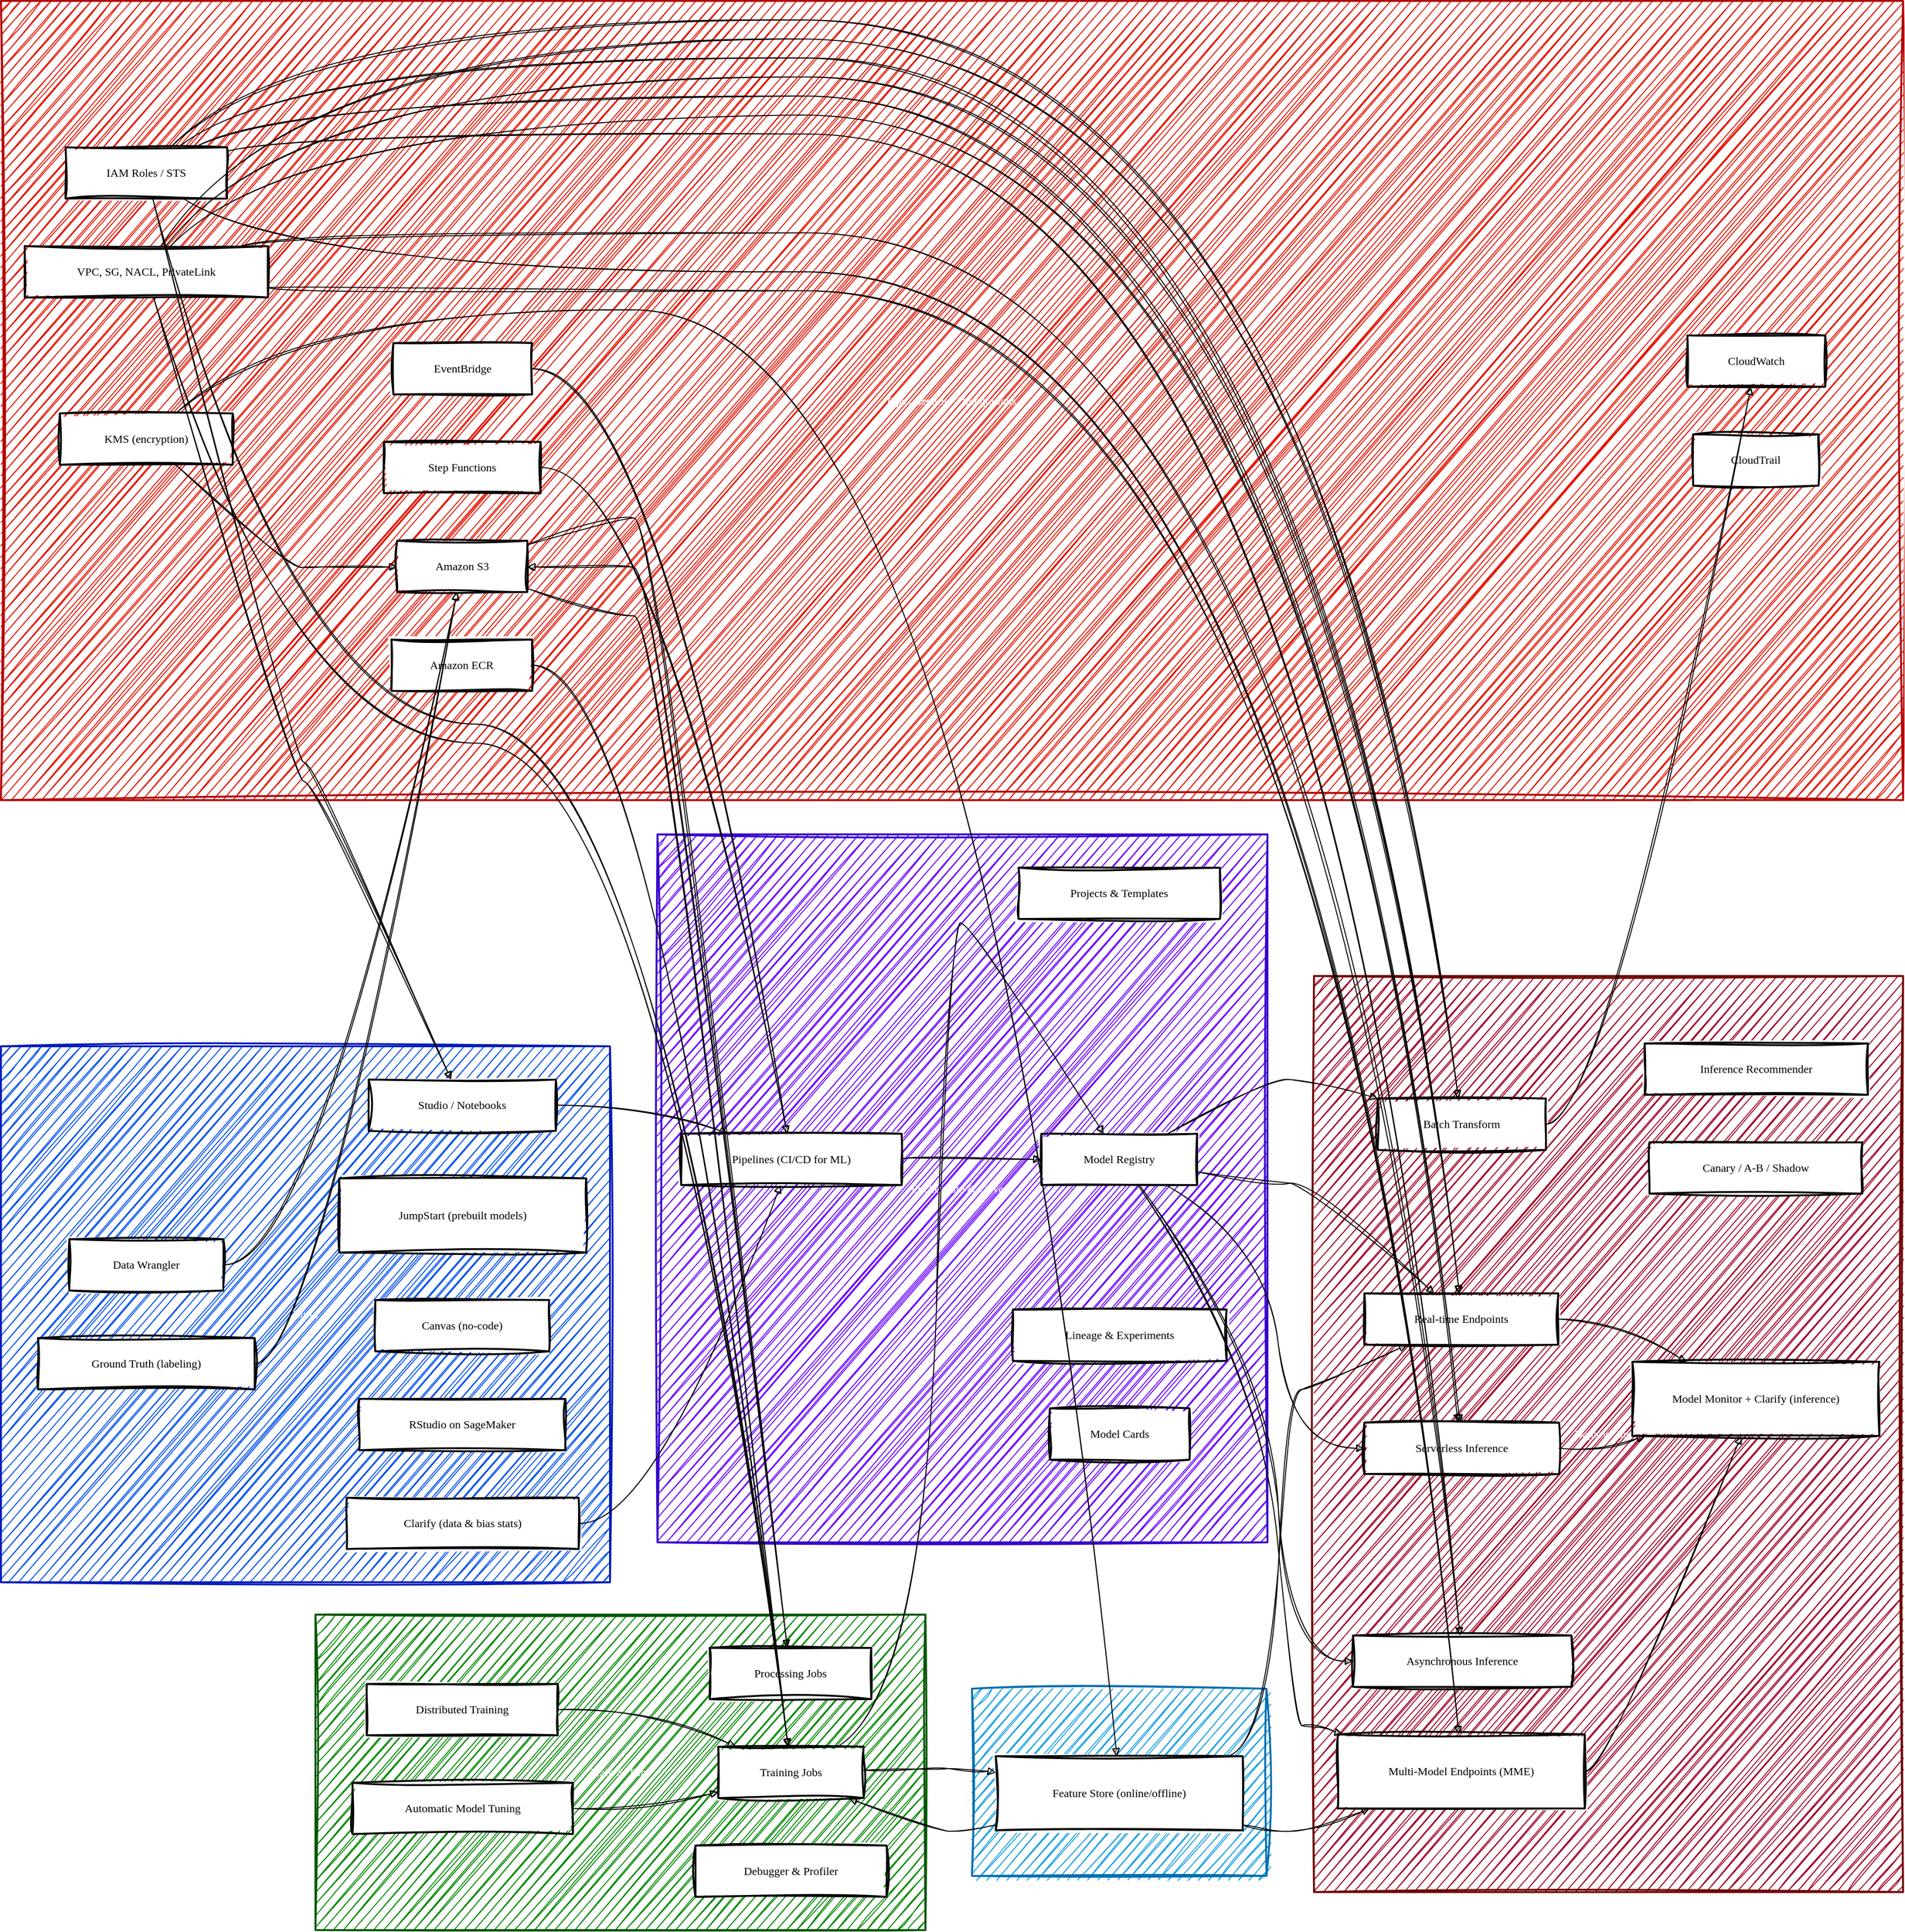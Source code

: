 <mxfile version="28.0.7">
  <diagram name="Page-1" id="OAfIW-DoVNaX7ueY04fr">
    <mxGraphModel dx="1851" dy="1327" grid="1" gridSize="10" guides="1" tooltips="1" connect="1" arrows="1" fold="1" page="1" pageScale="1" pageWidth="850" pageHeight="1100" math="0" shadow="0">
      <root>
        <mxCell id="0" />
        <mxCell id="1" parent="0" />
        <mxCell id="sh2_wesA82XfefLjtwE--1" value="Ops / Security / Integrations" style="whiteSpace=wrap;strokeWidth=2;fillColor=#e51400;fontColor=#ffffff;strokeColor=#B20000;sketch=1;curveFitting=1;jiggle=2;shadow=0;labelBackgroundColor=none;labelBorderColor=none;fontFamily=Comic Sans MS;enumerate=0;backgroundOutline=0;metaEdit=0;" vertex="1" parent="1">
          <mxGeometry x="20" y="20" width="2002" height="841" as="geometry" />
        </mxCell>
        <mxCell id="sh2_wesA82XfefLjtwE--2" value="Deploy / Serve" style="whiteSpace=wrap;strokeWidth=2;fillColor=#a20025;fontColor=#ffffff;strokeColor=#6F0000;sketch=1;curveFitting=1;jiggle=2;shadow=0;labelBackgroundColor=none;labelBorderColor=none;fontFamily=Comic Sans MS;enumerate=0;backgroundOutline=0;metaEdit=0;" vertex="1" parent="1">
          <mxGeometry x="1402" y="1046" width="620" height="964" as="geometry" />
        </mxCell>
        <mxCell id="sh2_wesA82XfefLjtwE--3" value="Features" style="whiteSpace=wrap;strokeWidth=2;fillColor=#1ba1e2;fontColor=#ffffff;strokeColor=#006EAF;sketch=1;curveFitting=1;jiggle=2;shadow=0;labelBackgroundColor=none;labelBorderColor=none;fontFamily=Comic Sans MS;enumerate=0;backgroundOutline=0;metaEdit=0;" vertex="1" parent="1">
          <mxGeometry x="1042" y="1796" width="310" height="197" as="geometry" />
        </mxCell>
        <mxCell id="sh2_wesA82XfefLjtwE--4" value="Train &amp; Tune" style="whiteSpace=wrap;strokeWidth=2;fillColor=#008a00;fontColor=#ffffff;strokeColor=#005700;sketch=1;curveFitting=1;jiggle=2;shadow=0;labelBackgroundColor=none;labelBorderColor=none;fontFamily=Comic Sans MS;enumerate=0;backgroundOutline=0;metaEdit=0;" vertex="1" parent="1">
          <mxGeometry x="351" y="1718" width="642" height="332" as="geometry" />
        </mxCell>
        <mxCell id="sh2_wesA82XfefLjtwE--5" value="Orchestrate &amp; Govern" style="whiteSpace=wrap;strokeWidth=2;fillColor=#6a00ff;fontColor=#ffffff;strokeColor=#3700CC;sketch=1;curveFitting=1;jiggle=2;shadow=0;labelBackgroundColor=none;labelBorderColor=none;fontFamily=Comic Sans MS;enumerate=0;backgroundOutline=0;metaEdit=0;" vertex="1" parent="1">
          <mxGeometry x="711" y="897" width="642" height="745" as="geometry" />
        </mxCell>
        <mxCell id="sh2_wesA82XfefLjtwE--6" value="Build" style="whiteSpace=wrap;strokeWidth=2;fillColor=#0050ef;fontColor=#ffffff;strokeColor=#001DBC;sketch=1;curveFitting=1;jiggle=2;shadow=0;labelBackgroundColor=none;labelBorderColor=none;fontFamily=Comic Sans MS;enumerate=0;backgroundOutline=0;metaEdit=0;" vertex="1" parent="1">
          <mxGeometry x="20" y="1120" width="641" height="564" as="geometry" />
        </mxCell>
        <mxCell id="sh2_wesA82XfefLjtwE--7" value="Studio / Notebooks" style="whiteSpace=wrap;strokeWidth=2;sketch=1;curveFitting=1;jiggle=2;shadow=0;labelBackgroundColor=none;labelBorderColor=none;fontFamily=Comic Sans MS;enumerate=0;backgroundOutline=0;metaEdit=0;" vertex="1" parent="1">
          <mxGeometry x="407" y="1155" width="197" height="54" as="geometry" />
        </mxCell>
        <mxCell id="sh2_wesA82XfefLjtwE--8" value="JumpStart (prebuilt models)" style="whiteSpace=wrap;strokeWidth=2;sketch=1;curveFitting=1;jiggle=2;shadow=0;labelBackgroundColor=none;labelBorderColor=none;fontFamily=Comic Sans MS;enumerate=0;backgroundOutline=0;metaEdit=0;" vertex="1" parent="1">
          <mxGeometry x="376" y="1259" width="260" height="78" as="geometry" />
        </mxCell>
        <mxCell id="sh2_wesA82XfefLjtwE--9" value="Canvas (no-code)" style="whiteSpace=wrap;strokeWidth=2;sketch=1;curveFitting=1;jiggle=2;shadow=0;labelBackgroundColor=none;labelBorderColor=none;fontFamily=Comic Sans MS;enumerate=0;backgroundOutline=0;metaEdit=0;" vertex="1" parent="1">
          <mxGeometry x="414" y="1387" width="183" height="54" as="geometry" />
        </mxCell>
        <mxCell id="sh2_wesA82XfefLjtwE--10" value="RStudio on SageMaker" style="whiteSpace=wrap;strokeWidth=2;sketch=1;curveFitting=1;jiggle=2;shadow=0;labelBackgroundColor=none;labelBorderColor=none;fontFamily=Comic Sans MS;enumerate=0;backgroundOutline=0;metaEdit=0;" vertex="1" parent="1">
          <mxGeometry x="397" y="1491" width="217" height="54" as="geometry" />
        </mxCell>
        <mxCell id="sh2_wesA82XfefLjtwE--11" value="Data Wrangler" style="whiteSpace=wrap;strokeWidth=2;sketch=1;curveFitting=1;jiggle=2;shadow=0;labelBackgroundColor=none;labelBorderColor=none;fontFamily=Comic Sans MS;enumerate=0;backgroundOutline=0;metaEdit=0;" vertex="1" parent="1">
          <mxGeometry x="92" y="1323" width="162" height="54" as="geometry" />
        </mxCell>
        <mxCell id="sh2_wesA82XfefLjtwE--12" value="Ground Truth (labeling)" style="whiteSpace=wrap;strokeWidth=2;sketch=1;curveFitting=1;jiggle=2;shadow=0;labelBackgroundColor=none;labelBorderColor=none;fontFamily=Comic Sans MS;enumerate=0;backgroundOutline=0;metaEdit=0;" vertex="1" parent="1">
          <mxGeometry x="59" y="1427" width="228" height="54" as="geometry" />
        </mxCell>
        <mxCell id="sh2_wesA82XfefLjtwE--13" value="Clarify (data &amp; bias stats)" style="whiteSpace=wrap;strokeWidth=2;sketch=1;curveFitting=1;jiggle=2;shadow=0;labelBackgroundColor=none;labelBorderColor=none;fontFamily=Comic Sans MS;enumerate=0;backgroundOutline=0;metaEdit=0;" vertex="1" parent="1">
          <mxGeometry x="384" y="1595" width="244" height="54" as="geometry" />
        </mxCell>
        <mxCell id="sh2_wesA82XfefLjtwE--14" value="Pipelines (CI/CD for ML)" style="whiteSpace=wrap;strokeWidth=2;sketch=1;curveFitting=1;jiggle=2;shadow=0;labelBackgroundColor=none;labelBorderColor=none;fontFamily=Comic Sans MS;enumerate=0;backgroundOutline=0;metaEdit=0;" vertex="1" parent="1">
          <mxGeometry x="736" y="1212" width="232" height="54" as="geometry" />
        </mxCell>
        <mxCell id="sh2_wesA82XfefLjtwE--15" value="Projects &amp; Templates" style="whiteSpace=wrap;strokeWidth=2;sketch=1;curveFitting=1;jiggle=2;shadow=0;labelBackgroundColor=none;labelBorderColor=none;fontFamily=Comic Sans MS;enumerate=0;backgroundOutline=0;metaEdit=0;" vertex="1" parent="1">
          <mxGeometry x="1091" y="932" width="212" height="54" as="geometry" />
        </mxCell>
        <mxCell id="sh2_wesA82XfefLjtwE--16" value="Model Registry" style="whiteSpace=wrap;strokeWidth=2;sketch=1;curveFitting=1;jiggle=2;shadow=0;labelBackgroundColor=none;labelBorderColor=none;fontFamily=Comic Sans MS;enumerate=0;backgroundOutline=0;metaEdit=0;" vertex="1" parent="1">
          <mxGeometry x="1115" y="1212" width="164" height="54" as="geometry" />
        </mxCell>
        <mxCell id="sh2_wesA82XfefLjtwE--17" value="Lineage &amp; Experiments" style="whiteSpace=wrap;strokeWidth=2;sketch=1;curveFitting=1;jiggle=2;shadow=0;labelBackgroundColor=none;labelBorderColor=none;fontFamily=Comic Sans MS;enumerate=0;backgroundOutline=0;metaEdit=0;" vertex="1" parent="1">
          <mxGeometry x="1085" y="1397" width="225" height="54" as="geometry" />
        </mxCell>
        <mxCell id="sh2_wesA82XfefLjtwE--18" value="Model Cards" style="whiteSpace=wrap;strokeWidth=2;sketch=1;curveFitting=1;jiggle=2;shadow=0;labelBackgroundColor=none;labelBorderColor=none;fontFamily=Comic Sans MS;enumerate=0;backgroundOutline=0;metaEdit=0;" vertex="1" parent="1">
          <mxGeometry x="1124" y="1501" width="147" height="54" as="geometry" />
        </mxCell>
        <mxCell id="sh2_wesA82XfefLjtwE--19" value="Processing Jobs" style="whiteSpace=wrap;strokeWidth=2;sketch=1;curveFitting=1;jiggle=2;shadow=0;labelBackgroundColor=none;labelBorderColor=none;fontFamily=Comic Sans MS;enumerate=0;backgroundOutline=0;metaEdit=0;" vertex="1" parent="1">
          <mxGeometry x="766" y="1753" width="170" height="54" as="geometry" />
        </mxCell>
        <mxCell id="sh2_wesA82XfefLjtwE--20" value="Training Jobs" style="whiteSpace=wrap;strokeWidth=2;sketch=1;curveFitting=1;jiggle=2;shadow=0;labelBackgroundColor=none;labelBorderColor=none;fontFamily=Comic Sans MS;enumerate=0;backgroundOutline=0;metaEdit=0;" vertex="1" parent="1">
          <mxGeometry x="775" y="1857" width="153" height="54" as="geometry" />
        </mxCell>
        <mxCell id="sh2_wesA82XfefLjtwE--21" value="Automatic Model Tuning" style="whiteSpace=wrap;strokeWidth=2;sketch=1;curveFitting=1;jiggle=2;shadow=0;labelBackgroundColor=none;labelBorderColor=none;fontFamily=Comic Sans MS;enumerate=0;backgroundOutline=0;metaEdit=0;" vertex="1" parent="1">
          <mxGeometry x="390" y="1895" width="232" height="54" as="geometry" />
        </mxCell>
        <mxCell id="sh2_wesA82XfefLjtwE--22" value="Distributed Training" style="whiteSpace=wrap;strokeWidth=2;sketch=1;curveFitting=1;jiggle=2;shadow=0;labelBackgroundColor=none;labelBorderColor=none;fontFamily=Comic Sans MS;enumerate=0;backgroundOutline=0;metaEdit=0;" vertex="1" parent="1">
          <mxGeometry x="405" y="1791" width="201" height="54" as="geometry" />
        </mxCell>
        <mxCell id="sh2_wesA82XfefLjtwE--23" value="Debugger &amp; Profiler" style="whiteSpace=wrap;strokeWidth=2;sketch=1;curveFitting=1;jiggle=2;shadow=0;labelBackgroundColor=none;labelBorderColor=none;fontFamily=Comic Sans MS;enumerate=0;backgroundOutline=0;metaEdit=0;" vertex="1" parent="1">
          <mxGeometry x="751" y="1961" width="201" height="54" as="geometry" />
        </mxCell>
        <mxCell id="sh2_wesA82XfefLjtwE--24" value="Feature Store (online/offline)" style="whiteSpace=wrap;strokeWidth=2;sketch=1;curveFitting=1;jiggle=2;shadow=0;labelBackgroundColor=none;labelBorderColor=none;fontFamily=Comic Sans MS;enumerate=0;backgroundOutline=0;metaEdit=0;" vertex="1" parent="1">
          <mxGeometry x="1067" y="1867" width="260" height="78" as="geometry" />
        </mxCell>
        <mxCell id="sh2_wesA82XfefLjtwE--25" value="Real-time Endpoints" style="whiteSpace=wrap;strokeWidth=2;sketch=1;curveFitting=1;jiggle=2;shadow=0;labelBackgroundColor=none;labelBorderColor=none;fontFamily=Comic Sans MS;enumerate=0;backgroundOutline=0;metaEdit=0;" vertex="1" parent="1">
          <mxGeometry x="1455" y="1380" width="204" height="54" as="geometry" />
        </mxCell>
        <mxCell id="sh2_wesA82XfefLjtwE--26" value="Serverless Inference" style="whiteSpace=wrap;strokeWidth=2;sketch=1;curveFitting=1;jiggle=2;shadow=0;labelBackgroundColor=none;labelBorderColor=none;fontFamily=Comic Sans MS;enumerate=0;backgroundOutline=0;metaEdit=0;" vertex="1" parent="1">
          <mxGeometry x="1455" y="1516" width="205" height="54" as="geometry" />
        </mxCell>
        <mxCell id="sh2_wesA82XfefLjtwE--27" value="Multi-Model Endpoints (MME)" style="whiteSpace=wrap;strokeWidth=2;sketch=1;curveFitting=1;jiggle=2;shadow=0;labelBackgroundColor=none;labelBorderColor=none;fontFamily=Comic Sans MS;enumerate=0;backgroundOutline=0;metaEdit=0;" vertex="1" parent="1">
          <mxGeometry x="1427" y="1844" width="260" height="78" as="geometry" />
        </mxCell>
        <mxCell id="sh2_wesA82XfefLjtwE--28" value="Asynchronous Inference" style="whiteSpace=wrap;strokeWidth=2;sketch=1;curveFitting=1;jiggle=2;shadow=0;labelBackgroundColor=none;labelBorderColor=none;fontFamily=Comic Sans MS;enumerate=0;backgroundOutline=0;metaEdit=0;" vertex="1" parent="1">
          <mxGeometry x="1443" y="1740" width="230" height="54" as="geometry" />
        </mxCell>
        <mxCell id="sh2_wesA82XfefLjtwE--29" value="Batch Transform" style="whiteSpace=wrap;strokeWidth=2;sketch=1;curveFitting=1;jiggle=2;shadow=0;labelBackgroundColor=none;labelBorderColor=none;fontFamily=Comic Sans MS;enumerate=0;backgroundOutline=0;metaEdit=0;" vertex="1" parent="1">
          <mxGeometry x="1469" y="1175" width="177" height="54" as="geometry" />
        </mxCell>
        <mxCell id="sh2_wesA82XfefLjtwE--30" value="Inference Recommender" style="whiteSpace=wrap;strokeWidth=2;sketch=1;curveFitting=1;jiggle=2;shadow=0;labelBackgroundColor=none;labelBorderColor=none;fontFamily=Comic Sans MS;enumerate=0;backgroundOutline=0;metaEdit=0;" vertex="1" parent="1">
          <mxGeometry x="1750" y="1117" width="235" height="54" as="geometry" />
        </mxCell>
        <mxCell id="sh2_wesA82XfefLjtwE--31" value="Canary / A-B / Shadow" style="whiteSpace=wrap;strokeWidth=2;sketch=1;curveFitting=1;jiggle=2;shadow=0;labelBackgroundColor=none;labelBorderColor=none;fontFamily=Comic Sans MS;enumerate=0;backgroundOutline=0;metaEdit=0;" vertex="1" parent="1">
          <mxGeometry x="1755" y="1221" width="224" height="54" as="geometry" />
        </mxCell>
        <mxCell id="sh2_wesA82XfefLjtwE--32" value="Model Monitor + Clarify (inference)" style="whiteSpace=wrap;strokeWidth=2;sketch=1;curveFitting=1;jiggle=2;shadow=0;labelBackgroundColor=none;labelBorderColor=none;fontFamily=Comic Sans MS;enumerate=0;backgroundOutline=0;metaEdit=0;" vertex="1" parent="1">
          <mxGeometry x="1737" y="1452" width="260" height="78" as="geometry" />
        </mxCell>
        <mxCell id="sh2_wesA82XfefLjtwE--33" value="IAM Roles / STS" style="whiteSpace=wrap;strokeWidth=2;sketch=1;curveFitting=1;jiggle=2;shadow=0;labelBackgroundColor=none;labelBorderColor=none;fontFamily=Comic Sans MS;enumerate=0;backgroundOutline=0;metaEdit=0;" vertex="1" parent="1">
          <mxGeometry x="88" y="174" width="170" height="54" as="geometry" />
        </mxCell>
        <mxCell id="sh2_wesA82XfefLjtwE--34" value="VPC, SG, NACL, PrivateLink" style="whiteSpace=wrap;strokeWidth=2;sketch=1;curveFitting=1;jiggle=2;shadow=0;labelBackgroundColor=none;labelBorderColor=none;fontFamily=Comic Sans MS;enumerate=0;backgroundOutline=0;metaEdit=0;" vertex="1" parent="1">
          <mxGeometry x="45" y="278" width="256" height="54" as="geometry" />
        </mxCell>
        <mxCell id="sh2_wesA82XfefLjtwE--35" value="KMS (encryption)" style="whiteSpace=wrap;strokeWidth=2;sketch=1;curveFitting=1;jiggle=2;shadow=0;labelBackgroundColor=none;labelBorderColor=none;fontFamily=Comic Sans MS;enumerate=0;backgroundOutline=0;metaEdit=0;" vertex="1" parent="1">
          <mxGeometry x="82" y="454" width="182" height="54" as="geometry" />
        </mxCell>
        <mxCell id="sh2_wesA82XfefLjtwE--36" value="Amazon S3" style="whiteSpace=wrap;strokeWidth=2;sketch=1;curveFitting=1;jiggle=2;shadow=0;labelBackgroundColor=none;labelBorderColor=none;fontFamily=Comic Sans MS;enumerate=0;backgroundOutline=0;metaEdit=0;" vertex="1" parent="1">
          <mxGeometry x="437" y="588" width="137" height="54" as="geometry" />
        </mxCell>
        <mxCell id="sh2_wesA82XfefLjtwE--37" value="Amazon ECR" style="whiteSpace=wrap;strokeWidth=2;sketch=1;curveFitting=1;jiggle=2;shadow=0;labelBackgroundColor=none;labelBorderColor=none;fontFamily=Comic Sans MS;enumerate=0;backgroundOutline=0;metaEdit=0;" vertex="1" parent="1">
          <mxGeometry x="431" y="692" width="148" height="54" as="geometry" />
        </mxCell>
        <mxCell id="sh2_wesA82XfefLjtwE--38" value="CloudWatch" style="whiteSpace=wrap;strokeWidth=2;sketch=1;curveFitting=1;jiggle=2;shadow=0;labelBackgroundColor=none;labelBorderColor=none;fontFamily=Comic Sans MS;enumerate=0;backgroundOutline=0;metaEdit=0;" vertex="1" parent="1">
          <mxGeometry x="1795" y="372" width="145" height="54" as="geometry" />
        </mxCell>
        <mxCell id="sh2_wesA82XfefLjtwE--39" value="CloudTrail" style="whiteSpace=wrap;strokeWidth=2;sketch=1;curveFitting=1;jiggle=2;shadow=0;labelBackgroundColor=none;labelBorderColor=none;fontFamily=Comic Sans MS;enumerate=0;backgroundOutline=0;metaEdit=0;" vertex="1" parent="1">
          <mxGeometry x="1801" y="476" width="132" height="54" as="geometry" />
        </mxCell>
        <mxCell id="sh2_wesA82XfefLjtwE--40" value="EventBridge" style="whiteSpace=wrap;strokeWidth=2;sketch=1;curveFitting=1;jiggle=2;shadow=0;labelBackgroundColor=none;labelBorderColor=none;fontFamily=Comic Sans MS;enumerate=0;backgroundOutline=0;metaEdit=0;" vertex="1" parent="1">
          <mxGeometry x="433" y="380" width="146" height="54" as="geometry" />
        </mxCell>
        <mxCell id="sh2_wesA82XfefLjtwE--41" value="Step Functions" style="whiteSpace=wrap;strokeWidth=2;sketch=1;curveFitting=1;jiggle=2;shadow=0;labelBackgroundColor=none;labelBorderColor=none;fontFamily=Comic Sans MS;enumerate=0;backgroundOutline=0;metaEdit=0;" vertex="1" parent="1">
          <mxGeometry x="423" y="484" width="165" height="54" as="geometry" />
        </mxCell>
        <mxCell id="sh2_wesA82XfefLjtwE--42" value="" style="curved=1;startArrow=none;endArrow=block;exitX=1;exitY=0.5;entryX=0.21;entryY=0;rounded=0;sketch=1;curveFitting=1;jiggle=2;shadow=0;labelBackgroundColor=none;labelBorderColor=none;fontFamily=Comic Sans MS;enumerate=0;backgroundOutline=0;metaEdit=0;" edge="1" parent="1" source="sh2_wesA82XfefLjtwE--7" target="sh2_wesA82XfefLjtwE--14">
          <mxGeometry relative="1" as="geometry">
            <Array as="points">
              <mxPoint x="711" y="1182" />
            </Array>
          </mxGeometry>
        </mxCell>
        <mxCell id="sh2_wesA82XfefLjtwE--43" value="" style="curved=1;startArrow=none;endArrow=block;exitX=1;exitY=0.5;entryX=0.46;entryY=1;rounded=0;sketch=1;curveFitting=1;jiggle=2;shadow=0;labelBackgroundColor=none;labelBorderColor=none;fontFamily=Comic Sans MS;enumerate=0;backgroundOutline=0;metaEdit=0;" edge="1" parent="1" source="sh2_wesA82XfefLjtwE--11" target="sh2_wesA82XfefLjtwE--36">
          <mxGeometry relative="1" as="geometry">
            <Array as="points">
              <mxPoint x="351" y="1350" />
            </Array>
          </mxGeometry>
        </mxCell>
        <mxCell id="sh2_wesA82XfefLjtwE--44" value="" style="curved=1;startArrow=none;endArrow=block;exitX=1;exitY=0.5;entryX=0.46;entryY=1;rounded=0;sketch=1;curveFitting=1;jiggle=2;shadow=0;labelBackgroundColor=none;labelBorderColor=none;fontFamily=Comic Sans MS;enumerate=0;backgroundOutline=0;metaEdit=0;" edge="1" parent="1" source="sh2_wesA82XfefLjtwE--12" target="sh2_wesA82XfefLjtwE--36">
          <mxGeometry relative="1" as="geometry">
            <Array as="points">
              <mxPoint x="351" y="1454" />
            </Array>
          </mxGeometry>
        </mxCell>
        <mxCell id="sh2_wesA82XfefLjtwE--45" value="" style="curved=1;startArrow=none;endArrow=block;exitX=1;exitY=0.5;entryX=0.45;entryY=1;rounded=0;sketch=1;curveFitting=1;jiggle=2;shadow=0;labelBackgroundColor=none;labelBorderColor=none;fontFamily=Comic Sans MS;enumerate=0;backgroundOutline=0;metaEdit=0;" edge="1" parent="1" source="sh2_wesA82XfefLjtwE--13" target="sh2_wesA82XfefLjtwE--14">
          <mxGeometry relative="1" as="geometry">
            <Array as="points">
              <mxPoint x="711" y="1622" />
            </Array>
          </mxGeometry>
        </mxCell>
        <mxCell id="sh2_wesA82XfefLjtwE--46" value="" style="curved=1;startArrow=none;endArrow=block;exitX=1;exitY=0.08;entryX=0.48;entryY=0;rounded=0;sketch=1;curveFitting=1;jiggle=2;shadow=0;labelBackgroundColor=none;labelBorderColor=none;fontFamily=Comic Sans MS;enumerate=0;backgroundOutline=0;metaEdit=0;" edge="1" parent="1" source="sh2_wesA82XfefLjtwE--36" target="sh2_wesA82XfefLjtwE--19">
          <mxGeometry relative="1" as="geometry">
            <Array as="points">
              <mxPoint x="661" y="564" />
              <mxPoint x="711" y="564" />
            </Array>
          </mxGeometry>
        </mxCell>
        <mxCell id="sh2_wesA82XfefLjtwE--47" value="" style="curved=1;startArrow=none;endArrow=block;exitX=1;exitY=0.93;entryX=0.48;entryY=0;rounded=0;sketch=1;curveFitting=1;jiggle=2;shadow=0;labelBackgroundColor=none;labelBorderColor=none;fontFamily=Comic Sans MS;enumerate=0;backgroundOutline=0;metaEdit=0;" edge="1" parent="1" source="sh2_wesA82XfefLjtwE--36" target="sh2_wesA82XfefLjtwE--20">
          <mxGeometry relative="1" as="geometry">
            <Array as="points">
              <mxPoint x="661" y="667" />
              <mxPoint x="711" y="667" />
            </Array>
          </mxGeometry>
        </mxCell>
        <mxCell id="sh2_wesA82XfefLjtwE--48" value="" style="curved=1;startArrow=none;endArrow=block;exitX=1.01;exitY=0.5;entryX=0.48;entryY=0;rounded=0;sketch=1;curveFitting=1;jiggle=2;shadow=0;labelBackgroundColor=none;labelBorderColor=none;fontFamily=Comic Sans MS;enumerate=0;backgroundOutline=0;metaEdit=0;" edge="1" parent="1" source="sh2_wesA82XfefLjtwE--37" target="sh2_wesA82XfefLjtwE--20">
          <mxGeometry relative="1" as="geometry">
            <Array as="points">
              <mxPoint x="711" y="719" />
            </Array>
          </mxGeometry>
        </mxCell>
        <mxCell id="sh2_wesA82XfefLjtwE--49" value="" style="curved=1;startArrow=none;endArrow=block;exitX=1;exitY=0.5;entryX=0.12;entryY=0;rounded=0;sketch=1;curveFitting=1;jiggle=2;shadow=0;labelBackgroundColor=none;labelBorderColor=none;fontFamily=Comic Sans MS;enumerate=0;backgroundOutline=0;metaEdit=0;" edge="1" parent="1" source="sh2_wesA82XfefLjtwE--22" target="sh2_wesA82XfefLjtwE--20">
          <mxGeometry relative="1" as="geometry">
            <Array as="points">
              <mxPoint x="711" y="1818" />
            </Array>
          </mxGeometry>
        </mxCell>
        <mxCell id="sh2_wesA82XfefLjtwE--50" value="" style="curved=1;startArrow=none;endArrow=block;exitX=1;exitY=0.5;entryX=0;entryY=0.88;rounded=0;sketch=1;curveFitting=1;jiggle=2;shadow=0;labelBackgroundColor=none;labelBorderColor=none;fontFamily=Comic Sans MS;enumerate=0;backgroundOutline=0;metaEdit=0;" edge="1" parent="1" source="sh2_wesA82XfefLjtwE--21" target="sh2_wesA82XfefLjtwE--20">
          <mxGeometry relative="1" as="geometry">
            <Array as="points">
              <mxPoint x="711" y="1922" />
            </Array>
          </mxGeometry>
        </mxCell>
        <mxCell id="sh2_wesA82XfefLjtwE--51" value="" style="curved=1;startArrow=none;endArrow=block;exitX=0.48;exitY=0;entryX=1;entryY=0.51;rounded=0;sketch=1;curveFitting=1;jiggle=2;shadow=0;labelBackgroundColor=none;labelBorderColor=none;fontFamily=Comic Sans MS;enumerate=0;backgroundOutline=0;metaEdit=0;" edge="1" parent="1" source="sh2_wesA82XfefLjtwE--19" target="sh2_wesA82XfefLjtwE--36">
          <mxGeometry relative="1" as="geometry">
            <Array as="points">
              <mxPoint x="711" y="616" />
              <mxPoint x="661" y="616" />
            </Array>
          </mxGeometry>
        </mxCell>
        <mxCell id="sh2_wesA82XfefLjtwE--52" value="" style="curved=1;startArrow=none;endArrow=block;exitX=0.82;exitY=0;entryX=0.4;entryY=0;rounded=0;sketch=1;curveFitting=1;jiggle=2;shadow=0;labelBackgroundColor=none;labelBorderColor=none;fontFamily=Comic Sans MS;enumerate=0;backgroundOutline=0;metaEdit=0;" edge="1" parent="1" source="sh2_wesA82XfefLjtwE--20" target="sh2_wesA82XfefLjtwE--16">
          <mxGeometry relative="1" as="geometry">
            <Array as="points">
              <mxPoint x="992" y="1807" />
              <mxPoint x="1017" y="990" />
              <mxPoint x="1042" y="990" />
            </Array>
          </mxGeometry>
        </mxCell>
        <mxCell id="sh2_wesA82XfefLjtwE--53" value="" style="curved=1;startArrow=none;endArrow=block;exitX=1;exitY=0.46;entryX=0;entryY=0.22;rounded=0;sketch=1;curveFitting=1;jiggle=2;shadow=0;labelBackgroundColor=none;labelBorderColor=none;fontFamily=Comic Sans MS;enumerate=0;backgroundOutline=0;metaEdit=0;" edge="1" parent="1" source="sh2_wesA82XfefLjtwE--20" target="sh2_wesA82XfefLjtwE--24">
          <mxGeometry relative="1" as="geometry">
            <Array as="points">
              <mxPoint x="992" y="1880" />
              <mxPoint x="1042" y="1880" />
            </Array>
          </mxGeometry>
        </mxCell>
        <mxCell id="sh2_wesA82XfefLjtwE--54" value="" style="curved=1;startArrow=none;endArrow=block;exitX=0;exitY=0.93;entryX=0.9;entryY=1;rounded=0;sketch=1;curveFitting=1;jiggle=2;shadow=0;labelBackgroundColor=none;labelBorderColor=none;fontFamily=Comic Sans MS;enumerate=0;backgroundOutline=0;metaEdit=0;" edge="1" parent="1" source="sh2_wesA82XfefLjtwE--24" target="sh2_wesA82XfefLjtwE--20">
          <mxGeometry relative="1" as="geometry">
            <Array as="points">
              <mxPoint x="1042" y="1946" />
              <mxPoint x="992" y="1946" />
            </Array>
          </mxGeometry>
        </mxCell>
        <mxCell id="sh2_wesA82XfefLjtwE--55" value="" style="curved=1;startArrow=none;endArrow=block;exitX=1;exitY=0.74;entryX=0.36;entryY=0;rounded=0;sketch=1;curveFitting=1;jiggle=2;shadow=0;labelBackgroundColor=none;labelBorderColor=none;fontFamily=Comic Sans MS;enumerate=0;backgroundOutline=0;metaEdit=0;" edge="1" parent="1" source="sh2_wesA82XfefLjtwE--16" target="sh2_wesA82XfefLjtwE--25">
          <mxGeometry relative="1" as="geometry">
            <Array as="points">
              <mxPoint x="1352" y="1264" />
              <mxPoint x="1402" y="1264" />
            </Array>
          </mxGeometry>
        </mxCell>
        <mxCell id="sh2_wesA82XfefLjtwE--56" value="" style="curved=1;startArrow=none;endArrow=block;exitX=0.8;exitY=1;entryX=0;entryY=0.5;rounded=0;sketch=1;curveFitting=1;jiggle=2;shadow=0;labelBackgroundColor=none;labelBorderColor=none;fontFamily=Comic Sans MS;enumerate=0;backgroundOutline=0;metaEdit=0;" edge="1" parent="1" source="sh2_wesA82XfefLjtwE--16" target="sh2_wesA82XfefLjtwE--26">
          <mxGeometry relative="1" as="geometry">
            <Array as="points">
              <mxPoint x="1352" y="1326" />
              <mxPoint x="1377" y="1543" />
            </Array>
          </mxGeometry>
        </mxCell>
        <mxCell id="sh2_wesA82XfefLjtwE--57" value="" style="curved=1;startArrow=none;endArrow=block;exitX=0.62;exitY=1;entryX=0.02;entryY=0;rounded=0;sketch=1;curveFitting=1;jiggle=2;shadow=0;labelBackgroundColor=none;labelBorderColor=none;fontFamily=Comic Sans MS;enumerate=0;backgroundOutline=0;metaEdit=0;" edge="1" parent="1" source="sh2_wesA82XfefLjtwE--16" target="sh2_wesA82XfefLjtwE--27">
          <mxGeometry relative="1" as="geometry">
            <Array as="points">
              <mxPoint x="1352" y="1465" />
              <mxPoint x="1377" y="1835" />
              <mxPoint x="1402" y="1835" />
            </Array>
          </mxGeometry>
        </mxCell>
        <mxCell id="sh2_wesA82XfefLjtwE--58" value="" style="curved=1;startArrow=none;endArrow=block;exitX=0.63;exitY=1;entryX=0;entryY=0.5;rounded=0;sketch=1;curveFitting=1;jiggle=2;shadow=0;labelBackgroundColor=none;labelBorderColor=none;fontFamily=Comic Sans MS;enumerate=0;backgroundOutline=0;metaEdit=0;" edge="1" parent="1" source="sh2_wesA82XfefLjtwE--16" target="sh2_wesA82XfefLjtwE--28">
          <mxGeometry relative="1" as="geometry">
            <Array as="points">
              <mxPoint x="1352" y="1445" />
              <mxPoint x="1377" y="1767" />
            </Array>
          </mxGeometry>
        </mxCell>
        <mxCell id="sh2_wesA82XfefLjtwE--59" value="" style="curved=1;startArrow=none;endArrow=block;exitX=0.81;exitY=0;entryX=0;entryY=0;rounded=0;sketch=1;curveFitting=1;jiggle=2;shadow=0;labelBackgroundColor=none;labelBorderColor=none;fontFamily=Comic Sans MS;enumerate=0;backgroundOutline=0;metaEdit=0;" edge="1" parent="1" source="sh2_wesA82XfefLjtwE--16" target="sh2_wesA82XfefLjtwE--29">
          <mxGeometry relative="1" as="geometry">
            <Array as="points">
              <mxPoint x="1352" y="1155" />
              <mxPoint x="1402" y="1155" />
            </Array>
          </mxGeometry>
        </mxCell>
        <mxCell id="sh2_wesA82XfefLjtwE--60" value="" style="curved=1;startArrow=none;endArrow=block;exitX=0.94;exitY=0;entryX=0.22;entryY=1;rounded=0;sketch=1;curveFitting=1;jiggle=2;shadow=0;labelBackgroundColor=none;labelBorderColor=none;fontFamily=Comic Sans MS;enumerate=0;backgroundOutline=0;metaEdit=0;" edge="1" parent="1" source="sh2_wesA82XfefLjtwE--24" target="sh2_wesA82XfefLjtwE--25">
          <mxGeometry relative="1" as="geometry">
            <Array as="points">
              <mxPoint x="1352" y="1853" />
              <mxPoint x="1377" y="1481" />
              <mxPoint x="1402" y="1481" />
            </Array>
          </mxGeometry>
        </mxCell>
        <mxCell id="sh2_wesA82XfefLjtwE--61" value="" style="curved=1;startArrow=none;endArrow=block;exitX=1;exitY=0.93;entryX=0.13;entryY=1;rounded=0;sketch=1;curveFitting=1;jiggle=2;shadow=0;labelBackgroundColor=none;labelBorderColor=none;fontFamily=Comic Sans MS;enumerate=0;backgroundOutline=0;metaEdit=0;" edge="1" parent="1" source="sh2_wesA82XfefLjtwE--24" target="sh2_wesA82XfefLjtwE--27">
          <mxGeometry relative="1" as="geometry">
            <Array as="points">
              <mxPoint x="1352" y="1946" />
              <mxPoint x="1402" y="1946" />
            </Array>
          </mxGeometry>
        </mxCell>
        <mxCell id="sh2_wesA82XfefLjtwE--62" value="" style="curved=1;startArrow=none;endArrow=block;exitX=1;exitY=0.5;entryX=0.22;entryY=0;rounded=0;sketch=1;curveFitting=1;jiggle=2;shadow=0;labelBackgroundColor=none;labelBorderColor=none;fontFamily=Comic Sans MS;enumerate=0;backgroundOutline=0;metaEdit=0;" edge="1" parent="1" source="sh2_wesA82XfefLjtwE--25" target="sh2_wesA82XfefLjtwE--32">
          <mxGeometry relative="1" as="geometry">
            <Array as="points">
              <mxPoint x="1712" y="1407" />
            </Array>
          </mxGeometry>
        </mxCell>
        <mxCell id="sh2_wesA82XfefLjtwE--63" value="" style="curved=1;startArrow=none;endArrow=block;exitX=1;exitY=0.5;entryX=0.05;entryY=1;rounded=0;sketch=1;curveFitting=1;jiggle=2;shadow=0;labelBackgroundColor=none;labelBorderColor=none;fontFamily=Comic Sans MS;enumerate=0;backgroundOutline=0;metaEdit=0;" edge="1" parent="1" source="sh2_wesA82XfefLjtwE--26" target="sh2_wesA82XfefLjtwE--32">
          <mxGeometry relative="1" as="geometry">
            <Array as="points">
              <mxPoint x="1712" y="1543" />
            </Array>
          </mxGeometry>
        </mxCell>
        <mxCell id="sh2_wesA82XfefLjtwE--64" value="" style="curved=1;startArrow=none;endArrow=block;exitX=1;exitY=0.5;entryX=0.44;entryY=1;rounded=0;sketch=1;curveFitting=1;jiggle=2;shadow=0;labelBackgroundColor=none;labelBorderColor=none;fontFamily=Comic Sans MS;enumerate=0;backgroundOutline=0;metaEdit=0;" edge="1" parent="1" source="sh2_wesA82XfefLjtwE--27" target="sh2_wesA82XfefLjtwE--32">
          <mxGeometry relative="1" as="geometry">
            <Array as="points">
              <mxPoint x="1712" y="1883" />
            </Array>
          </mxGeometry>
        </mxCell>
        <mxCell id="sh2_wesA82XfefLjtwE--65" value="" style="curved=1;startArrow=none;endArrow=block;exitX=1;exitY=0.5;entryX=0.46;entryY=1;rounded=0;sketch=1;curveFitting=1;jiggle=2;shadow=0;labelBackgroundColor=none;labelBorderColor=none;fontFamily=Comic Sans MS;enumerate=0;backgroundOutline=0;metaEdit=0;" edge="1" parent="1" source="sh2_wesA82XfefLjtwE--29" target="sh2_wesA82XfefLjtwE--38">
          <mxGeometry relative="1" as="geometry">
            <Array as="points">
              <mxPoint x="1712" y="1202" />
            </Array>
          </mxGeometry>
        </mxCell>
        <mxCell id="sh2_wesA82XfefLjtwE--66" value="" style="curved=1;startArrow=none;endArrow=block;exitX=1;exitY=0.5;entryX=0;entryY=0.5;rounded=0;sketch=1;curveFitting=1;jiggle=2;shadow=0;labelBackgroundColor=none;labelBorderColor=none;fontFamily=Comic Sans MS;enumerate=0;backgroundOutline=0;metaEdit=0;" edge="1" parent="1" source="sh2_wesA82XfefLjtwE--14" target="sh2_wesA82XfefLjtwE--16">
          <mxGeometry relative="1" as="geometry">
            <Array as="points" />
          </mxGeometry>
        </mxCell>
        <mxCell id="sh2_wesA82XfefLjtwE--67" value="" style="curved=1;startArrow=none;endArrow=block;exitX=0.54;exitY=1;entryX=0.44;entryY=0;rounded=0;sketch=1;curveFitting=1;jiggle=2;shadow=0;labelBackgroundColor=none;labelBorderColor=none;fontFamily=Comic Sans MS;enumerate=0;backgroundOutline=0;metaEdit=0;" edge="1" parent="1" source="sh2_wesA82XfefLjtwE--33" target="sh2_wesA82XfefLjtwE--7">
          <mxGeometry relative="1" as="geometry">
            <Array as="points">
              <mxPoint x="326" y="821" />
              <mxPoint x="351" y="821" />
            </Array>
          </mxGeometry>
        </mxCell>
        <mxCell id="sh2_wesA82XfefLjtwE--68" value="" style="curved=1;startArrow=none;endArrow=block;exitX=0.54;exitY=1;entryX=0.48;entryY=0;rounded=0;sketch=1;curveFitting=1;jiggle=2;shadow=0;labelBackgroundColor=none;labelBorderColor=none;fontFamily=Comic Sans MS;enumerate=0;backgroundOutline=0;metaEdit=0;" edge="1" parent="1" source="sh2_wesA82XfefLjtwE--33" target="sh2_wesA82XfefLjtwE--20">
          <mxGeometry relative="1" as="geometry">
            <Array as="points">
              <mxPoint x="326" y="781" />
              <mxPoint x="711" y="781" />
            </Array>
          </mxGeometry>
        </mxCell>
        <mxCell id="sh2_wesA82XfefLjtwE--69" value="" style="curved=1;startArrow=none;endArrow=block;exitX=0.7;exitY=0;entryX=0.49;entryY=0;rounded=0;sketch=1;curveFitting=1;jiggle=2;shadow=0;labelBackgroundColor=none;labelBorderColor=none;fontFamily=Comic Sans MS;enumerate=0;backgroundOutline=0;metaEdit=0;" edge="1" parent="1" source="sh2_wesA82XfefLjtwE--33" target="sh2_wesA82XfefLjtwE--25">
          <mxGeometry relative="1" as="geometry">
            <Array as="points">
              <mxPoint x="326" y="80" />
              <mxPoint x="1402" y="80" />
            </Array>
          </mxGeometry>
        </mxCell>
        <mxCell id="sh2_wesA82XfefLjtwE--70" value="" style="curved=1;startArrow=none;endArrow=block;exitX=0.8;exitY=0;entryX=0.49;entryY=0;rounded=0;sketch=1;curveFitting=1;jiggle=2;shadow=0;labelBackgroundColor=none;labelBorderColor=none;fontFamily=Comic Sans MS;enumerate=0;backgroundOutline=0;metaEdit=0;" edge="1" parent="1" source="sh2_wesA82XfefLjtwE--33" target="sh2_wesA82XfefLjtwE--26">
          <mxGeometry relative="1" as="geometry">
            <Array as="points">
              <mxPoint x="326" y="120" />
              <mxPoint x="1402" y="120" />
            </Array>
          </mxGeometry>
        </mxCell>
        <mxCell id="sh2_wesA82XfefLjtwE--71" value="" style="curved=1;startArrow=none;endArrow=block;exitX=0.73;exitY=1;entryX=0.49;entryY=0;rounded=0;sketch=1;curveFitting=1;jiggle=2;shadow=0;labelBackgroundColor=none;labelBorderColor=none;fontFamily=Comic Sans MS;enumerate=0;backgroundOutline=0;metaEdit=0;" edge="1" parent="1" source="sh2_wesA82XfefLjtwE--33" target="sh2_wesA82XfefLjtwE--27">
          <mxGeometry relative="1" as="geometry">
            <Array as="points">
              <mxPoint x="326" y="305" />
              <mxPoint x="1402" y="305" />
            </Array>
          </mxGeometry>
        </mxCell>
        <mxCell id="sh2_wesA82XfefLjtwE--72" value="" style="curved=1;startArrow=none;endArrow=block;exitX=1;exitY=0.08;entryX=0.49;entryY=0;rounded=0;sketch=1;curveFitting=1;jiggle=2;shadow=0;labelBackgroundColor=none;labelBorderColor=none;fontFamily=Comic Sans MS;enumerate=0;backgroundOutline=0;metaEdit=0;" edge="1" parent="1" source="sh2_wesA82XfefLjtwE--33" target="sh2_wesA82XfefLjtwE--28">
          <mxGeometry relative="1" as="geometry">
            <Array as="points">
              <mxPoint x="326" y="160" />
              <mxPoint x="1402" y="160" />
            </Array>
          </mxGeometry>
        </mxCell>
        <mxCell id="sh2_wesA82XfefLjtwE--73" value="" style="curved=1;startArrow=none;endArrow=block;exitX=0.65;exitY=0;entryX=0.48;entryY=0;rounded=0;sketch=1;curveFitting=1;jiggle=2;shadow=0;labelBackgroundColor=none;labelBorderColor=none;fontFamily=Comic Sans MS;enumerate=0;backgroundOutline=0;metaEdit=0;" edge="1" parent="1" source="sh2_wesA82XfefLjtwE--33" target="sh2_wesA82XfefLjtwE--29">
          <mxGeometry relative="1" as="geometry">
            <Array as="points">
              <mxPoint x="326" y="40" />
              <mxPoint x="1402" y="40" />
            </Array>
          </mxGeometry>
        </mxCell>
        <mxCell id="sh2_wesA82XfefLjtwE--74" value="" style="curved=1;startArrow=none;endArrow=block;exitX=0.53;exitY=1;entryX=0.44;entryY=0;rounded=0;sketch=1;curveFitting=1;jiggle=2;shadow=0;labelBackgroundColor=none;labelBorderColor=none;fontFamily=Comic Sans MS;enumerate=0;backgroundOutline=0;metaEdit=0;" edge="1" parent="1" source="sh2_wesA82XfefLjtwE--34" target="sh2_wesA82XfefLjtwE--7">
          <mxGeometry relative="1" as="geometry">
            <Array as="points">
              <mxPoint x="326" y="841" />
              <mxPoint x="351" y="841" />
            </Array>
          </mxGeometry>
        </mxCell>
        <mxCell id="sh2_wesA82XfefLjtwE--75" value="" style="curved=1;startArrow=none;endArrow=block;exitX=0.53;exitY=1;entryX=0.48;entryY=0;rounded=0;sketch=1;curveFitting=1;jiggle=2;shadow=0;labelBackgroundColor=none;labelBorderColor=none;fontFamily=Comic Sans MS;enumerate=0;backgroundOutline=0;metaEdit=0;" edge="1" parent="1" source="sh2_wesA82XfefLjtwE--34" target="sh2_wesA82XfefLjtwE--20">
          <mxGeometry relative="1" as="geometry">
            <Array as="points">
              <mxPoint x="326" y="801" />
              <mxPoint x="711" y="801" />
            </Array>
          </mxGeometry>
        </mxCell>
        <mxCell id="sh2_wesA82XfefLjtwE--76" value="" style="curved=1;startArrow=none;endArrow=block;exitX=0.58;exitY=0;entryX=0.49;entryY=0;rounded=0;sketch=1;curveFitting=1;jiggle=2;shadow=0;labelBackgroundColor=none;labelBorderColor=none;fontFamily=Comic Sans MS;enumerate=0;backgroundOutline=0;metaEdit=0;" edge="1" parent="1" source="sh2_wesA82XfefLjtwE--34" target="sh2_wesA82XfefLjtwE--25">
          <mxGeometry relative="1" as="geometry">
            <Array as="points">
              <mxPoint x="326" y="100" />
              <mxPoint x="1402" y="100" />
            </Array>
          </mxGeometry>
        </mxCell>
        <mxCell id="sh2_wesA82XfefLjtwE--77" value="" style="curved=1;startArrow=none;endArrow=block;exitX=0.6;exitY=0;entryX=0.48;entryY=0;rounded=0;sketch=1;curveFitting=1;jiggle=2;shadow=0;labelBackgroundColor=none;labelBorderColor=none;fontFamily=Comic Sans MS;enumerate=0;backgroundOutline=0;metaEdit=0;" edge="1" parent="1" source="sh2_wesA82XfefLjtwE--34" target="sh2_wesA82XfefLjtwE--26">
          <mxGeometry relative="1" as="geometry">
            <Array as="points">
              <mxPoint x="326" y="140" />
              <mxPoint x="1402" y="140" />
            </Array>
          </mxGeometry>
        </mxCell>
        <mxCell id="sh2_wesA82XfefLjtwE--78" value="" style="curved=1;startArrow=none;endArrow=block;exitX=1;exitY=0.81;entryX=0.49;entryY=0;rounded=0;sketch=1;curveFitting=1;jiggle=2;shadow=0;labelBackgroundColor=none;labelBorderColor=none;fontFamily=Comic Sans MS;enumerate=0;backgroundOutline=0;metaEdit=0;" edge="1" parent="1" source="sh2_wesA82XfefLjtwE--34" target="sh2_wesA82XfefLjtwE--27">
          <mxGeometry relative="1" as="geometry">
            <Array as="points">
              <mxPoint x="326" y="325" />
              <mxPoint x="1402" y="325" />
            </Array>
          </mxGeometry>
        </mxCell>
        <mxCell id="sh2_wesA82XfefLjtwE--79" value="" style="curved=1;startArrow=none;endArrow=block;exitX=0.89;exitY=0;entryX=0.49;entryY=0;rounded=0;sketch=1;curveFitting=1;jiggle=2;shadow=0;labelBackgroundColor=none;labelBorderColor=none;fontFamily=Comic Sans MS;enumerate=0;backgroundOutline=0;metaEdit=0;" edge="1" parent="1" source="sh2_wesA82XfefLjtwE--34" target="sh2_wesA82XfefLjtwE--28">
          <mxGeometry relative="1" as="geometry">
            <Array as="points">
              <mxPoint x="326" y="264" />
              <mxPoint x="1402" y="264" />
            </Array>
          </mxGeometry>
        </mxCell>
        <mxCell id="sh2_wesA82XfefLjtwE--80" value="" style="curved=1;startArrow=none;endArrow=block;exitX=0.56;exitY=0;entryX=0.48;entryY=0;rounded=0;sketch=1;curveFitting=1;jiggle=2;shadow=0;labelBackgroundColor=none;labelBorderColor=none;fontFamily=Comic Sans MS;enumerate=0;backgroundOutline=0;metaEdit=0;" edge="1" parent="1" source="sh2_wesA82XfefLjtwE--34" target="sh2_wesA82XfefLjtwE--29">
          <mxGeometry relative="1" as="geometry">
            <Array as="points">
              <mxPoint x="326" y="60" />
              <mxPoint x="1402" y="60" />
            </Array>
          </mxGeometry>
        </mxCell>
        <mxCell id="sh2_wesA82XfefLjtwE--81" value="" style="curved=1;startArrow=none;endArrow=block;exitX=0.67;exitY=1;entryX=0;entryY=0.51;rounded=0;sketch=1;curveFitting=1;jiggle=2;shadow=0;labelBackgroundColor=none;labelBorderColor=none;fontFamily=Comic Sans MS;enumerate=0;backgroundOutline=0;metaEdit=0;" edge="1" parent="1" source="sh2_wesA82XfefLjtwE--35" target="sh2_wesA82XfefLjtwE--36">
          <mxGeometry relative="1" as="geometry">
            <Array as="points">
              <mxPoint x="326" y="616" />
              <mxPoint x="351" y="616" />
            </Array>
          </mxGeometry>
        </mxCell>
        <mxCell id="sh2_wesA82XfefLjtwE--82" value="" style="curved=1;startArrow=none;endArrow=block;exitX=0.67;exitY=0;entryX=0.49;entryY=0;rounded=0;sketch=1;curveFitting=1;jiggle=2;shadow=0;labelBackgroundColor=none;labelBorderColor=none;fontFamily=Comic Sans MS;enumerate=0;backgroundOutline=0;metaEdit=0;" edge="1" parent="1" source="sh2_wesA82XfefLjtwE--35" target="sh2_wesA82XfefLjtwE--24">
          <mxGeometry relative="1" as="geometry">
            <Array as="points">
              <mxPoint x="326" y="345" />
              <mxPoint x="1042" y="345" />
            </Array>
          </mxGeometry>
        </mxCell>
        <mxCell id="sh2_wesA82XfefLjtwE--83" value="" style="curved=1;startArrow=none;endArrow=block;exitX=1;exitY=0.5;entryX=0.48;entryY=0;rounded=0;sketch=1;curveFitting=1;jiggle=2;shadow=0;labelBackgroundColor=none;labelBorderColor=none;fontFamily=Comic Sans MS;enumerate=0;backgroundOutline=0;metaEdit=0;" edge="1" parent="1" source="sh2_wesA82XfefLjtwE--40" target="sh2_wesA82XfefLjtwE--14">
          <mxGeometry relative="1" as="geometry">
            <Array as="points">
              <mxPoint x="711" y="407" />
            </Array>
          </mxGeometry>
        </mxCell>
        <mxCell id="sh2_wesA82XfefLjtwE--84" value="" style="curved=1;startArrow=none;endArrow=block;exitX=1;exitY=0.5;entryX=0.48;entryY=0;rounded=0;sketch=1;curveFitting=1;jiggle=2;shadow=0;labelBackgroundColor=none;labelBorderColor=none;fontFamily=Comic Sans MS;enumerate=0;backgroundOutline=0;metaEdit=0;" edge="1" parent="1" source="sh2_wesA82XfefLjtwE--41" target="sh2_wesA82XfefLjtwE--14">
          <mxGeometry relative="1" as="geometry">
            <Array as="points">
              <mxPoint x="711" y="511" />
            </Array>
          </mxGeometry>
        </mxCell>
      </root>
    </mxGraphModel>
  </diagram>
</mxfile>
